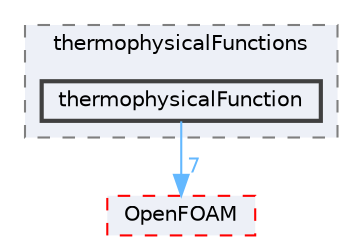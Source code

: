 digraph "src/thermophysicalModels/thermophysicalProperties/thermophysicalFunctions/thermophysicalFunction"
{
 // LATEX_PDF_SIZE
  bgcolor="transparent";
  edge [fontname=Helvetica,fontsize=10,labelfontname=Helvetica,labelfontsize=10];
  node [fontname=Helvetica,fontsize=10,shape=box,height=0.2,width=0.4];
  compound=true
  subgraph clusterdir_27325e2ddd74e88cbda26832a28f3aa6 {
    graph [ bgcolor="#edf0f7", pencolor="grey50", label="thermophysicalFunctions", fontname=Helvetica,fontsize=10 style="filled,dashed", URL="dir_27325e2ddd74e88cbda26832a28f3aa6.html",tooltip=""]
  dir_0f4ae4fa6e44c33c97a6e041f534b271 [label="thermophysicalFunction", fillcolor="#edf0f7", color="grey25", style="filled,bold", URL="dir_0f4ae4fa6e44c33c97a6e041f534b271.html",tooltip=""];
  }
  dir_c5473ff19b20e6ec4dfe5c310b3778a8 [label="OpenFOAM", fillcolor="#edf0f7", color="red", style="filled,dashed", URL="dir_c5473ff19b20e6ec4dfe5c310b3778a8.html",tooltip=""];
  dir_0f4ae4fa6e44c33c97a6e041f534b271->dir_c5473ff19b20e6ec4dfe5c310b3778a8 [headlabel="7", labeldistance=1.5 headhref="dir_004020_002695.html" href="dir_004020_002695.html" color="steelblue1" fontcolor="steelblue1"];
}
